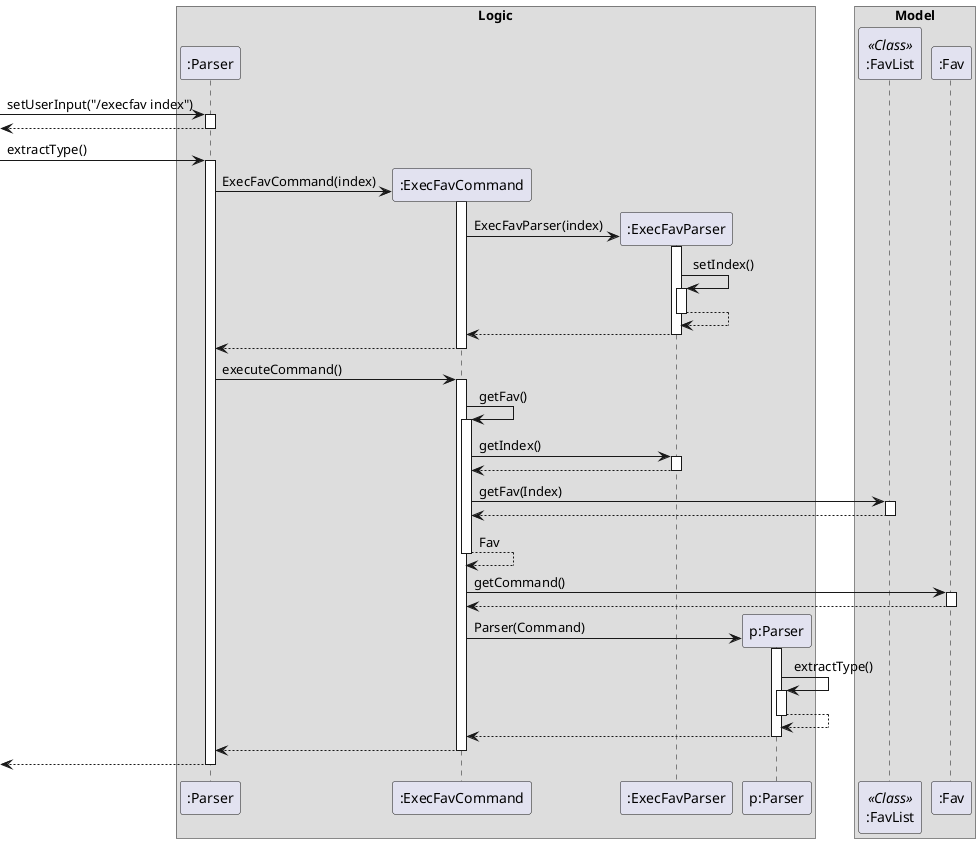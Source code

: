 @startuml
box Logic
participant ":Parser"
participant ":ExecFavCommand"
participant ":ExecFavParser"
participant "p:Parser"
end box

box Model
participant ":FavList" <<Class>>
participant ":Fav"
end box

[-> ":Parser": setUserInput("/execfav index")
activate ":Parser"
[<-- ":Parser"
deactivate ":Parser"
[-> ":Parser": extractType()
activate ":Parser"

create ":ExecFavCommand"
":Parser" -> ":ExecFavCommand": ExecFavCommand(index)
activate ":ExecFavCommand"

create ":ExecFavParser"
":ExecFavCommand" -> ":ExecFavParser": ExecFavParser(index)
activate ":ExecFavParser"
":ExecFavParser" -> ":ExecFavParser": setIndex()
activate ":ExecFavParser"
":ExecFavParser" --> ":ExecFavParser"
deactivate ":ExecFavParser"
":ExecFavParser"-->":ExecFavCommand"
deactivate ":ExecFavParser"
":ExecFavCommand"--> ":Parser"
deactivate ":ExecFavCommand"

":Parser" -> ":ExecFavCommand": executeCommand()
activate ":ExecFavCommand"
":ExecFavCommand" ->":ExecFavCommand": getFav()
activate ":ExecFavCommand"
":ExecFavCommand" -> ":ExecFavParser": getIndex()
activate ":ExecFavParser"
":ExecFavParser"-->":ExecFavCommand"
deactivate ":ExecFavParser"



":ExecFavCommand" -> ":FavList": getFav(Index)
activate ":FavList"
":FavList" --> ":ExecFavCommand"
deactivate ":FavList"
":ExecFavCommand" --> ":ExecFavCommand": Fav
deactivate ":ExecFavCommand"
":ExecFavCommand" -> ":Fav": getCommand()
activate ":Fav"
":Fav"-->":ExecFavCommand"
deactivate ":Fav"

create "p:Parser"
":ExecFavCommand" -> "p:Parser": Parser(Command)
activate "p:Parser"
"p:Parser"->"p:Parser": extractType()
activate "p:Parser"
"p:Parser"-->"p:Parser"
deactivate "p:Parser"
"p:Parser"-->":ExecFavCommand"
deactivate "p:Parser"
":ExecFavCommand"--> ":Parser"
deactivate ":ExecFavCommand"
[<--":Parser"
deactivate ":Parser"




@enduml